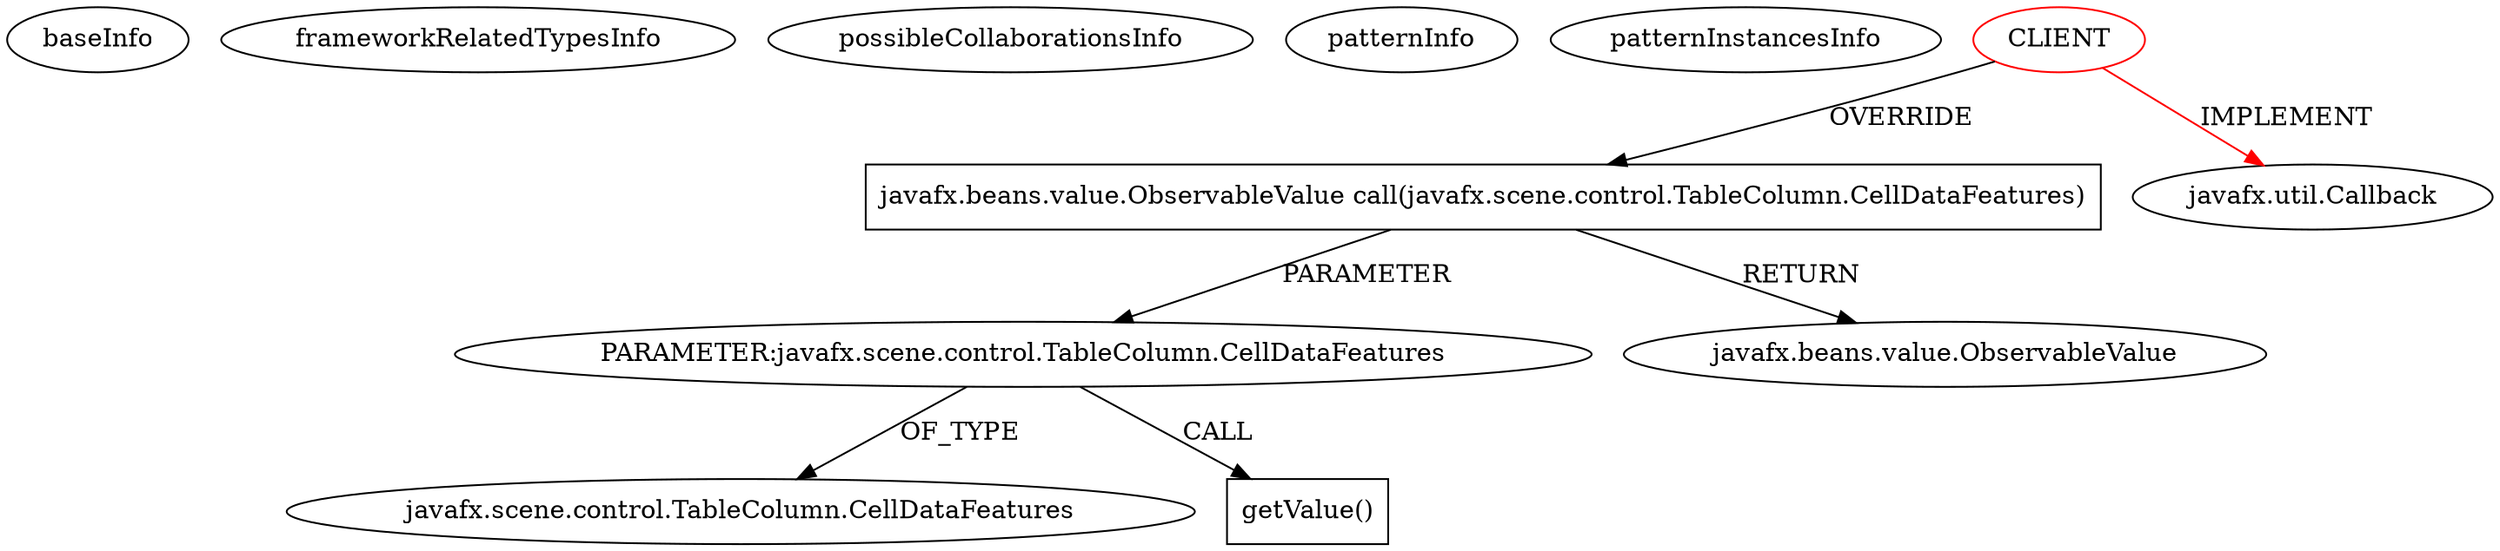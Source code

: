 digraph {
baseInfo[graphId=2402,category="pattern",isAnonymous=false,possibleRelation=false]
frameworkRelatedTypesInfo[0="javafx.util.Callback"]
possibleCollaborationsInfo[]
patternInfo[frequency=2.0,patternRootClient=0]
patternInstancesInfo[0="Xesenix-graph-editor~/Xesenix-graph-editor/graph-editor-master/src/main/java/pl/xesenix/scene/control/cell/SimplePropertyValueFactory.java~SimplePropertyValueFactory~1626",1="Xesenix-graph-editor~/Xesenix-graph-editor/graph-editor-master/src/main/java/pl/xesenix/scene/control/cell/SimplePropertyNameValueFactory.java~SimplePropertyNameValueFactory~1627"]
2[label="javafx.beans.value.ObservableValue call(javafx.scene.control.TableColumn.CellDataFeatures)",vertexType="OVERRIDING_METHOD_DECLARATION",isFrameworkType=false,shape=box]
4[label="PARAMETER:javafx.scene.control.TableColumn.CellDataFeatures",vertexType="PARAMETER_DECLARATION",isFrameworkType=false]
0[label="CLIENT",vertexType="ROOT_CLIENT_CLASS_DECLARATION",isFrameworkType=false,color=red]
1[label="javafx.util.Callback",vertexType="FRAMEWORK_INTERFACE_TYPE",isFrameworkType=false]
5[label="javafx.scene.control.TableColumn.CellDataFeatures",vertexType="FRAMEWORK_CLASS_TYPE",isFrameworkType=false]
13[label="getValue()",vertexType="INSIDE_CALL",isFrameworkType=false,shape=box]
3[label="javafx.beans.value.ObservableValue",vertexType="FRAMEWORK_INTERFACE_TYPE",isFrameworkType=false]
0->2[label="OVERRIDE"]
0->1[label="IMPLEMENT",color=red]
4->5[label="OF_TYPE"]
2->3[label="RETURN"]
2->4[label="PARAMETER"]
4->13[label="CALL"]
}
